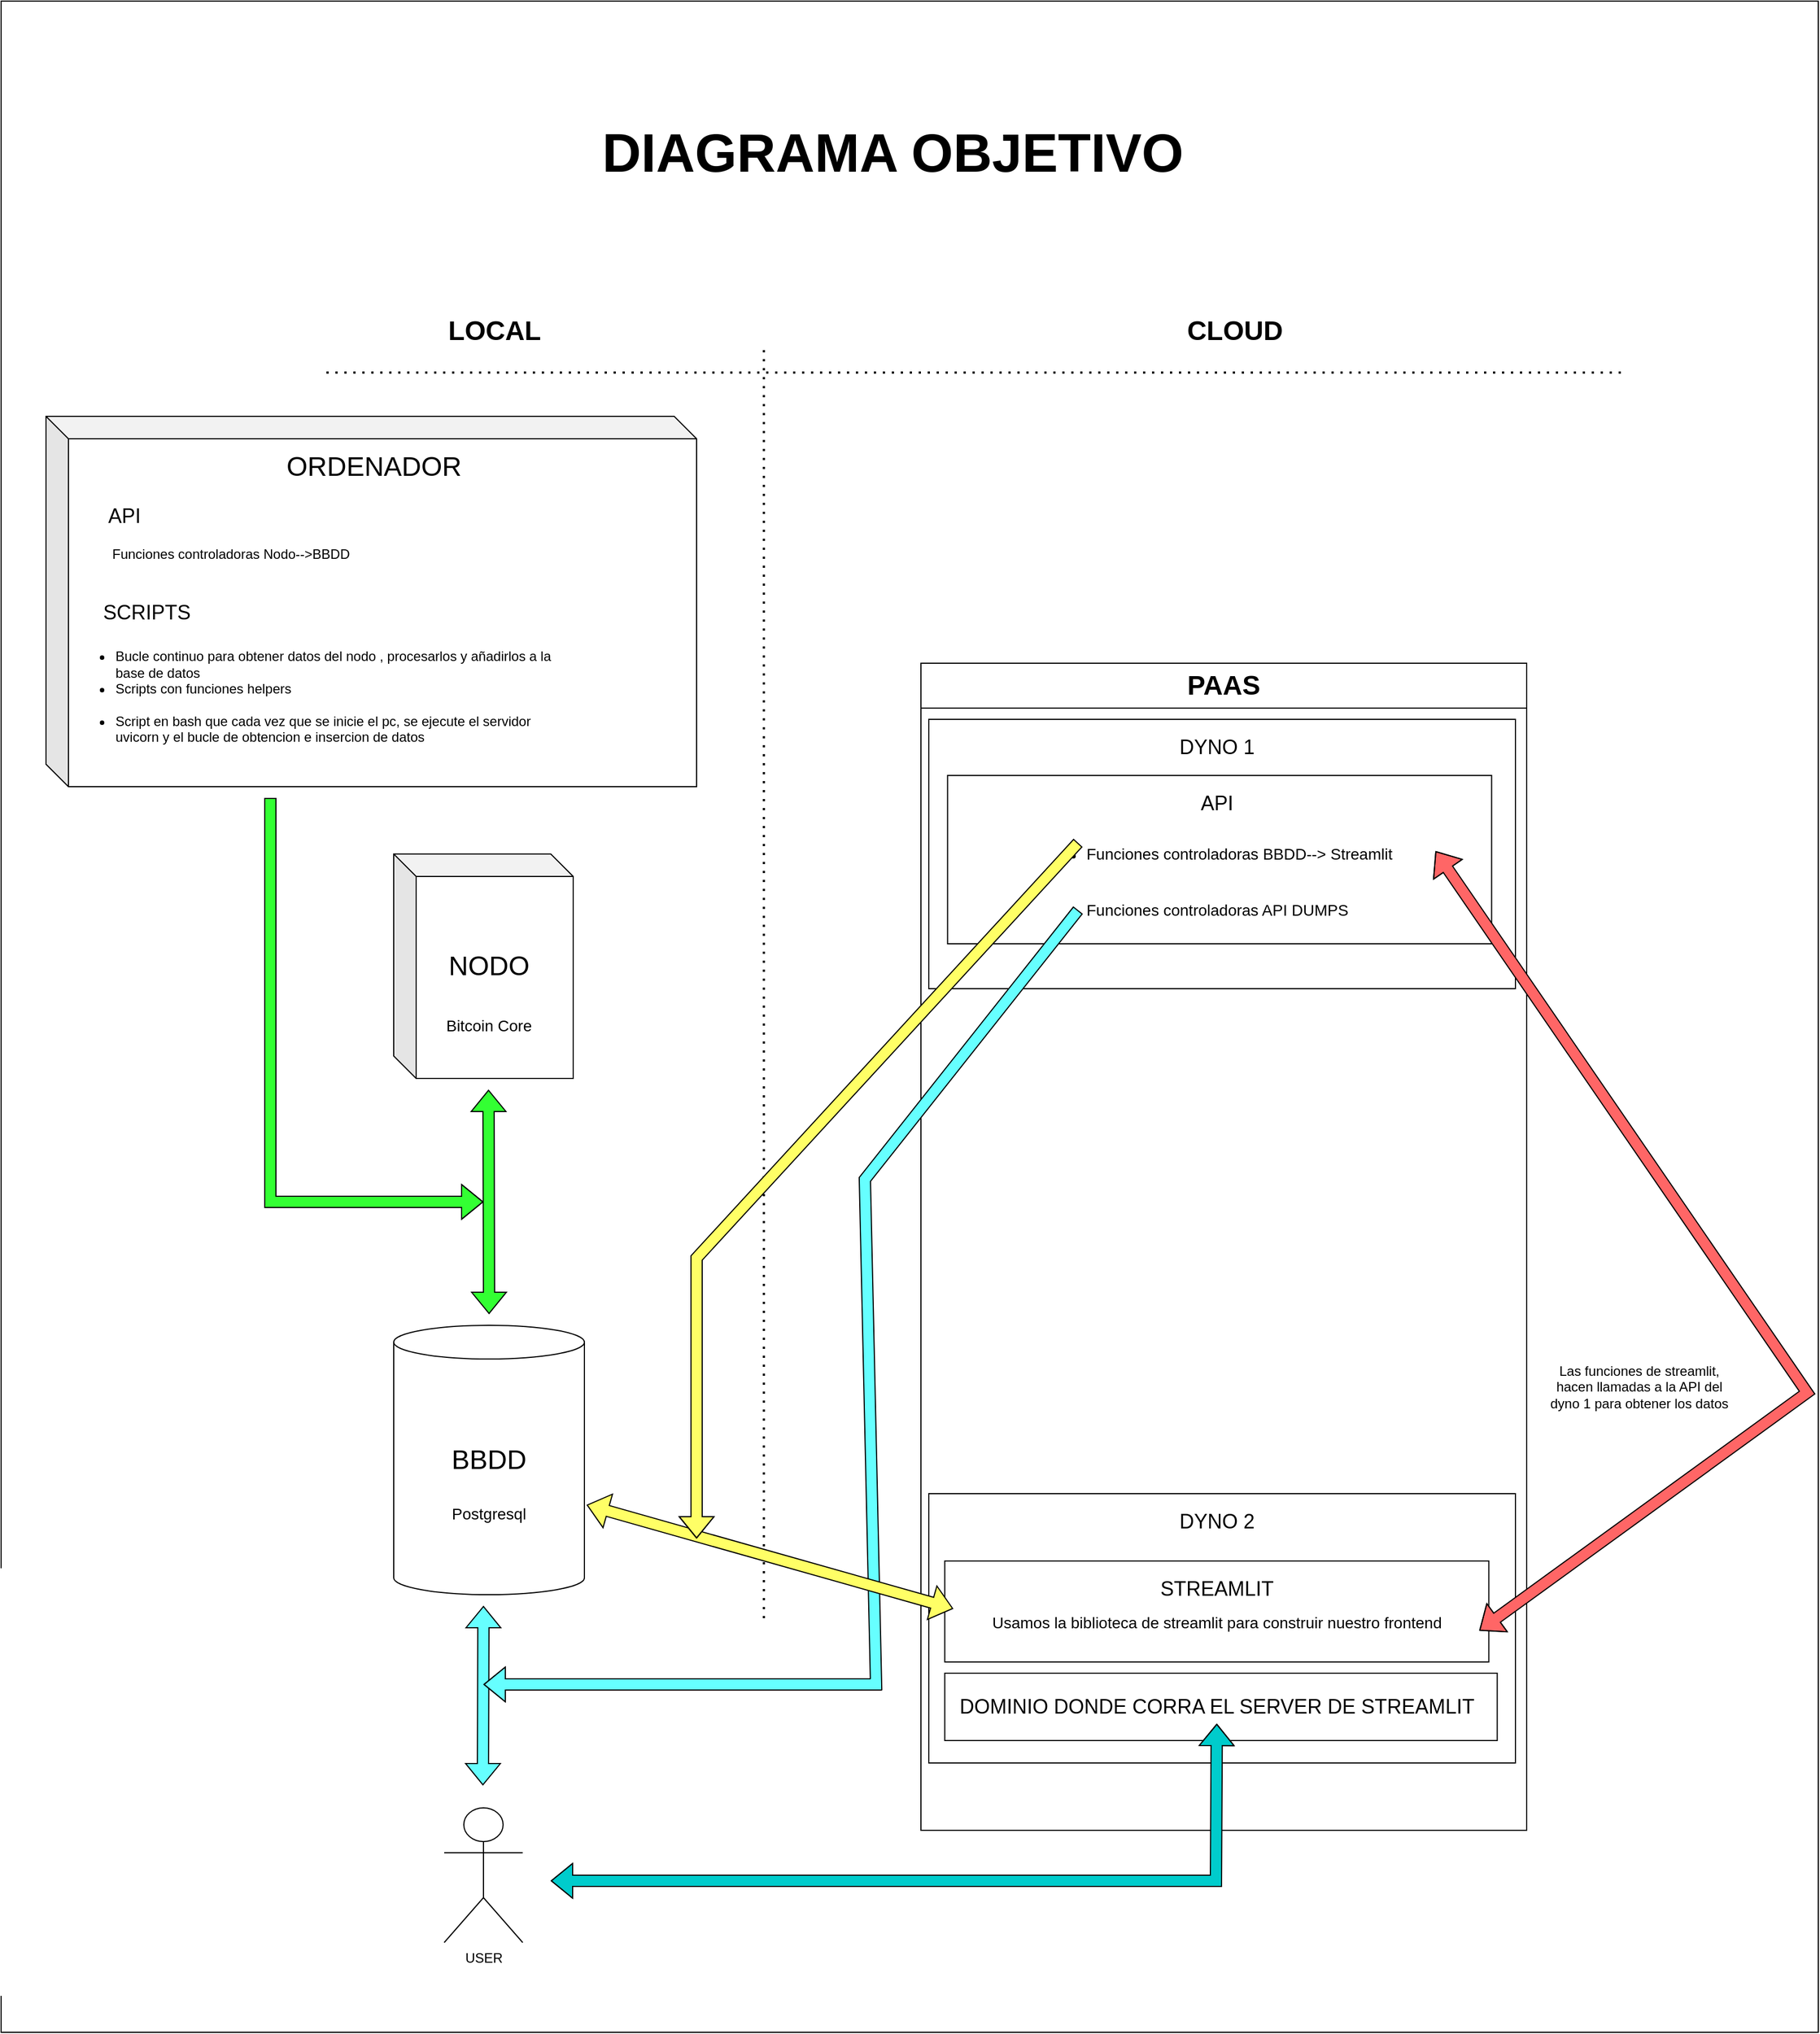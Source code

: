 <mxfile version="21.6.9" type="github">
  <diagram name="Página-1" id="vG8xQ2SYBGna7kwD-b1p">
    <mxGraphModel dx="4185" dy="3044" grid="1" gridSize="10" guides="1" tooltips="1" connect="1" arrows="1" fold="1" page="1" pageScale="1" pageWidth="827" pageHeight="1169" math="0" shadow="0">
      <root>
        <mxCell id="0" />
        <mxCell id="1" parent="0" />
        <mxCell id="fHllkxucUC9-bJpKMprw-75" value="" style="rounded=0;whiteSpace=wrap;html=1;movable=0;resizable=0;rotatable=0;deletable=0;editable=0;locked=1;connectable=0;" vertex="1" parent="1">
          <mxGeometry y="-1060" width="1620" height="1810" as="geometry" />
        </mxCell>
        <mxCell id="fHllkxucUC9-bJpKMprw-2" value="" style="endArrow=none;dashed=1;html=1;dashPattern=1 3;strokeWidth=2;rounded=0;" edge="1" parent="1">
          <mxGeometry width="50" height="50" relative="1" as="geometry">
            <mxPoint x="680" y="381" as="sourcePoint" />
            <mxPoint x="680" y="-749" as="targetPoint" />
          </mxGeometry>
        </mxCell>
        <mxCell id="fHllkxucUC9-bJpKMprw-3" value="" style="shape=cylinder3;whiteSpace=wrap;html=1;boundedLbl=1;backgroundOutline=1;size=15;" vertex="1" parent="1">
          <mxGeometry x="350" y="120" width="170" height="240" as="geometry" />
        </mxCell>
        <mxCell id="fHllkxucUC9-bJpKMprw-4" value="&lt;font style=&quot;font-size: 24px;&quot;&gt;&lt;b&gt;LOCAL&lt;/b&gt;&lt;/font&gt;" style="text;html=1;strokeColor=none;fillColor=none;align=center;verticalAlign=middle;whiteSpace=wrap;rounded=0;" vertex="1" parent="1">
          <mxGeometry x="410" y="-781" width="60" height="30" as="geometry" />
        </mxCell>
        <mxCell id="fHllkxucUC9-bJpKMprw-5" value="&lt;span style=&quot;font-size: 24px;&quot;&gt;&lt;b&gt;CLOUD&lt;/b&gt;&lt;/span&gt;" style="text;html=1;strokeColor=none;fillColor=none;align=center;verticalAlign=middle;whiteSpace=wrap;rounded=0;" vertex="1" parent="1">
          <mxGeometry x="1070" y="-781" width="60" height="30" as="geometry" />
        </mxCell>
        <mxCell id="fHllkxucUC9-bJpKMprw-6" value="&lt;font style=&quot;font-size: 24px;&quot;&gt;BBDD&lt;/font&gt;" style="text;html=1;strokeColor=none;fillColor=none;align=center;verticalAlign=middle;whiteSpace=wrap;rounded=0;" vertex="1" parent="1">
          <mxGeometry x="405" y="225" width="60" height="30" as="geometry" />
        </mxCell>
        <mxCell id="fHllkxucUC9-bJpKMprw-7" value="" style="shape=cube;whiteSpace=wrap;html=1;boundedLbl=1;backgroundOutline=1;darkOpacity=0.05;darkOpacity2=0.1;size=20;" vertex="1" parent="1">
          <mxGeometry x="350" y="-300" width="160" height="200" as="geometry" />
        </mxCell>
        <mxCell id="fHllkxucUC9-bJpKMprw-8" value="&lt;font style=&quot;font-size: 24px;&quot;&gt;NODO&lt;/font&gt;" style="text;html=1;strokeColor=none;fillColor=none;align=center;verticalAlign=middle;whiteSpace=wrap;rounded=0;" vertex="1" parent="1">
          <mxGeometry x="405" y="-215" width="60" height="30" as="geometry" />
        </mxCell>
        <mxCell id="fHllkxucUC9-bJpKMprw-9" value="&lt;font style=&quot;font-size: 24px;&quot;&gt;PAAS&lt;/font&gt;" style="swimlane;whiteSpace=wrap;html=1;startSize=40;" vertex="1" parent="1">
          <mxGeometry x="820" y="-470" width="540" height="1040" as="geometry" />
        </mxCell>
        <mxCell id="fHllkxucUC9-bJpKMprw-39" value="" style="rounded=0;whiteSpace=wrap;html=1;" vertex="1" parent="fHllkxucUC9-bJpKMprw-9">
          <mxGeometry x="7" y="50" width="523" height="240" as="geometry" />
        </mxCell>
        <mxCell id="fHllkxucUC9-bJpKMprw-35" value="" style="rounded=0;whiteSpace=wrap;html=1;" vertex="1" parent="fHllkxucUC9-bJpKMprw-9">
          <mxGeometry x="7" y="740" width="523" height="240" as="geometry" />
        </mxCell>
        <mxCell id="fHllkxucUC9-bJpKMprw-10" value="" style="rounded=0;whiteSpace=wrap;html=1;" vertex="1" parent="fHllkxucUC9-bJpKMprw-9">
          <mxGeometry x="23.75" y="100" width="485" height="150" as="geometry" />
        </mxCell>
        <mxCell id="fHllkxucUC9-bJpKMprw-11" value="" style="rounded=0;whiteSpace=wrap;html=1;" vertex="1" parent="fHllkxucUC9-bJpKMprw-9">
          <mxGeometry x="21.25" y="900" width="492.5" height="60" as="geometry" />
        </mxCell>
        <mxCell id="fHllkxucUC9-bJpKMprw-12" value="&lt;font style=&quot;font-size: 18px;&quot;&gt;API&lt;/font&gt;" style="text;html=1;strokeColor=none;fillColor=none;align=center;verticalAlign=middle;whiteSpace=wrap;rounded=0;" vertex="1" parent="fHllkxucUC9-bJpKMprw-9">
          <mxGeometry x="233.75" y="110" width="60" height="30" as="geometry" />
        </mxCell>
        <mxCell id="fHllkxucUC9-bJpKMprw-13" value="&lt;ul&gt;&lt;li style=&quot;text-align: left;&quot;&gt;&lt;font style=&quot;font-size: 14px;&quot;&gt;Funciones controladoras BBDD--&amp;gt; Streamlit&lt;br&gt;&lt;br&gt;&lt;br&gt;&lt;/font&gt;&lt;/li&gt;&lt;li style=&quot;text-align: left;&quot;&gt;&lt;font style=&quot;font-size: 14px;&quot;&gt;Funciones controladoras API DUMPS&lt;/font&gt;&lt;/li&gt;&lt;/ul&gt;" style="text;html=1;strokeColor=none;fillColor=none;align=center;verticalAlign=middle;whiteSpace=wrap;rounded=0;movable=1;resizable=1;rotatable=1;deletable=1;editable=1;locked=0;connectable=1;" vertex="1" parent="fHllkxucUC9-bJpKMprw-9">
          <mxGeometry x="68.75" y="140" width="390" height="110" as="geometry" />
        </mxCell>
        <mxCell id="fHllkxucUC9-bJpKMprw-14" style="edgeStyle=orthogonalEdgeStyle;rounded=0;orthogonalLoop=1;jettySize=auto;html=1;exitX=0.5;exitY=1;exitDx=0;exitDy=0;" edge="1" parent="fHllkxucUC9-bJpKMprw-9" source="fHllkxucUC9-bJpKMprw-13" target="fHllkxucUC9-bJpKMprw-13">
          <mxGeometry relative="1" as="geometry" />
        </mxCell>
        <mxCell id="fHllkxucUC9-bJpKMprw-18" value="" style="rounded=0;whiteSpace=wrap;html=1;" vertex="1" parent="fHllkxucUC9-bJpKMprw-9">
          <mxGeometry x="21.25" y="800" width="485" height="90" as="geometry" />
        </mxCell>
        <mxCell id="fHllkxucUC9-bJpKMprw-19" value="&lt;span style=&quot;font-size: 18px;&quot;&gt;STREAMLIT&lt;/span&gt;" style="text;html=1;strokeColor=none;fillColor=none;align=center;verticalAlign=middle;whiteSpace=wrap;rounded=0;" vertex="1" parent="fHllkxucUC9-bJpKMprw-9">
          <mxGeometry x="203.75" y="810" width="120" height="30" as="geometry" />
        </mxCell>
        <mxCell id="fHllkxucUC9-bJpKMprw-20" value="&lt;div&gt;&lt;span style=&quot;font-size: 14px;&quot;&gt;Usamos la biblioteca de streamlit para construir nuestro frontend&lt;/span&gt;&lt;/div&gt;" style="text;html=1;strokeColor=none;fillColor=none;align=center;verticalAlign=middle;whiteSpace=wrap;rounded=0;" vertex="1" parent="fHllkxucUC9-bJpKMprw-9">
          <mxGeometry x="28.75" y="830" width="470" height="50" as="geometry" />
        </mxCell>
        <mxCell id="fHllkxucUC9-bJpKMprw-21" value="&lt;span style=&quot;font-size: 18px;&quot;&gt;DOMINIO DONDE CORRA EL SERVER DE STREAMLIT&lt;/span&gt;" style="text;html=1;strokeColor=none;fillColor=none;align=center;verticalAlign=middle;whiteSpace=wrap;rounded=0;" vertex="1" parent="fHllkxucUC9-bJpKMprw-9">
          <mxGeometry x="23.75" y="915" width="480" height="30" as="geometry" />
        </mxCell>
        <mxCell id="fHllkxucUC9-bJpKMprw-37" value="&lt;span style=&quot;font-size: 18px;&quot;&gt;DYNO 2&lt;/span&gt;" style="text;html=1;strokeColor=none;fillColor=none;align=center;verticalAlign=middle;whiteSpace=wrap;rounded=0;" vertex="1" parent="fHllkxucUC9-bJpKMprw-9">
          <mxGeometry x="203.75" y="750" width="120" height="30" as="geometry" />
        </mxCell>
        <mxCell id="fHllkxucUC9-bJpKMprw-38" value="&lt;span style=&quot;font-size: 18px;&quot;&gt;DYNO 1&lt;/span&gt;" style="text;html=1;strokeColor=none;fillColor=none;align=center;verticalAlign=middle;whiteSpace=wrap;rounded=0;" vertex="1" parent="fHllkxucUC9-bJpKMprw-9">
          <mxGeometry x="203.75" y="60" width="120" height="30" as="geometry" />
        </mxCell>
        <mxCell id="fHllkxucUC9-bJpKMprw-43" value="" style="shape=flexArrow;endArrow=classic;startArrow=classic;html=1;rounded=0;exitX=0.998;exitY=0.64;exitDx=0;exitDy=0;exitPerimeter=0;entryX=1;entryY=0.25;entryDx=0;entryDy=0;fillColor=#FF6666;" edge="1" parent="fHllkxucUC9-bJpKMprw-9" source="fHllkxucUC9-bJpKMprw-20" target="fHllkxucUC9-bJpKMprw-13">
          <mxGeometry width="100" height="100" relative="1" as="geometry">
            <mxPoint x="263.25" y="750.0" as="sourcePoint" />
            <mxPoint x="263.3" y="592.01" as="targetPoint" />
            <Array as="points">
              <mxPoint x="790" y="650" />
            </Array>
          </mxGeometry>
        </mxCell>
        <mxCell id="fHllkxucUC9-bJpKMprw-22" value="&lt;span style=&quot;font-size: 14px;&quot;&gt;Bitcoin Core&lt;/span&gt;" style="text;html=1;strokeColor=none;fillColor=none;align=center;verticalAlign=middle;whiteSpace=wrap;rounded=0;" vertex="1" parent="1">
          <mxGeometry x="380" y="-160" width="110" height="25" as="geometry" />
        </mxCell>
        <mxCell id="fHllkxucUC9-bJpKMprw-23" value="&lt;span style=&quot;font-size: 14px;&quot;&gt;Postgresql&lt;/span&gt;" style="text;html=1;strokeColor=none;fillColor=none;align=center;verticalAlign=middle;whiteSpace=wrap;rounded=0;" vertex="1" parent="1">
          <mxGeometry x="380" y="275" width="110" height="25" as="geometry" />
        </mxCell>
        <mxCell id="fHllkxucUC9-bJpKMprw-24" value="" style="shape=flexArrow;endArrow=classic;startArrow=classic;html=1;rounded=0;fillColor=#33FF33;" edge="1" parent="1">
          <mxGeometry width="100" height="100" relative="1" as="geometry">
            <mxPoint x="435" y="110" as="sourcePoint" />
            <mxPoint x="434.5" y="-90" as="targetPoint" />
          </mxGeometry>
        </mxCell>
        <mxCell id="fHllkxucUC9-bJpKMprw-27" value="USER" style="shape=umlActor;verticalLabelPosition=bottom;verticalAlign=top;html=1;outlineConnect=0;" vertex="1" parent="1">
          <mxGeometry x="395" y="550" width="70" height="120" as="geometry" />
        </mxCell>
        <mxCell id="fHllkxucUC9-bJpKMprw-28" value="" style="shape=flexArrow;endArrow=classic;startArrow=classic;html=1;rounded=0;fillColor=#66FFFF;" edge="1" parent="1">
          <mxGeometry width="100" height="100" relative="1" as="geometry">
            <mxPoint x="429.5" y="530" as="sourcePoint" />
            <mxPoint x="430" y="370" as="targetPoint" />
          </mxGeometry>
        </mxCell>
        <mxCell id="fHllkxucUC9-bJpKMprw-29" value="" style="endArrow=none;dashed=1;html=1;dashPattern=1 3;strokeWidth=2;rounded=0;" edge="1" parent="1">
          <mxGeometry width="50" height="50" relative="1" as="geometry">
            <mxPoint x="290" y="-729" as="sourcePoint" />
            <mxPoint x="1450" y="-729" as="targetPoint" />
          </mxGeometry>
        </mxCell>
        <mxCell id="fHllkxucUC9-bJpKMprw-30" value="" style="shape=flexArrow;endArrow=classic;startArrow=classic;html=1;rounded=0;fillColor=#00CCCC;entryX=0.5;entryY=1;entryDx=0;entryDy=0;" edge="1" parent="1" target="fHllkxucUC9-bJpKMprw-21">
          <mxGeometry width="100" height="100" relative="1" as="geometry">
            <mxPoint x="490" y="615" as="sourcePoint" />
            <mxPoint x="1083" y="385" as="targetPoint" />
            <Array as="points">
              <mxPoint x="1083" y="615" />
            </Array>
          </mxGeometry>
        </mxCell>
        <mxCell id="fHllkxucUC9-bJpKMprw-31" value="" style="shape=flexArrow;endArrow=classic;html=1;rounded=0;fillColor=#66FFFF;exitX=0.183;exitY=0.727;exitDx=0;exitDy=0;exitPerimeter=0;" edge="1" parent="1" source="fHllkxucUC9-bJpKMprw-13">
          <mxGeometry width="50" height="50" relative="1" as="geometry">
            <mxPoint x="780" as="sourcePoint" />
            <mxPoint x="430" y="440" as="targetPoint" />
            <Array as="points">
              <mxPoint x="770" y="-10" />
              <mxPoint x="780" y="440" />
            </Array>
          </mxGeometry>
        </mxCell>
        <mxCell id="fHllkxucUC9-bJpKMprw-32" value="" style="shape=flexArrow;endArrow=classic;startArrow=classic;html=1;rounded=0;entryX=0;entryY=0.25;entryDx=0;entryDy=0;fillColor=#FFFF66;exitX=1.012;exitY=0.667;exitDx=0;exitDy=0;exitPerimeter=0;" edge="1" parent="1" source="fHllkxucUC9-bJpKMprw-3" target="fHllkxucUC9-bJpKMprw-20">
          <mxGeometry width="100" height="100" relative="1" as="geometry">
            <mxPoint x="520" y="230" as="sourcePoint" />
            <mxPoint x="620" y="130" as="targetPoint" />
          </mxGeometry>
        </mxCell>
        <mxCell id="fHllkxucUC9-bJpKMprw-33" value="&lt;font style=&quot;font-size: 48px;&quot;&gt;&lt;b style=&quot;&quot;&gt;DIAGRAMA OBJETIVO&lt;/b&gt;&lt;/font&gt;" style="text;html=1;strokeColor=none;fillColor=none;align=center;verticalAlign=middle;whiteSpace=wrap;rounded=0;" vertex="1" parent="1">
          <mxGeometry x="465" y="-940" width="660" height="30" as="geometry" />
        </mxCell>
        <mxCell id="fHllkxucUC9-bJpKMprw-62" value="Las funciones de streamlit, hacen llamadas a la API del dyno 1 para obtener los datos" style="text;html=1;strokeColor=none;fillColor=none;align=center;verticalAlign=middle;whiteSpace=wrap;rounded=0;" vertex="1" parent="1">
          <mxGeometry x="1380" y="160" width="161.25" height="30" as="geometry" />
        </mxCell>
        <mxCell id="fHllkxucUC9-bJpKMprw-63" value="" style="shape=cube;whiteSpace=wrap;html=1;boundedLbl=1;backgroundOutline=1;darkOpacity=0.05;darkOpacity2=0.1;" vertex="1" parent="1">
          <mxGeometry x="40" y="-690" width="580" height="330" as="geometry" />
        </mxCell>
        <mxCell id="fHllkxucUC9-bJpKMprw-64" value="&lt;span style=&quot;font-size: 24px;&quot;&gt;ORDENADOR&lt;/span&gt;" style="text;html=1;strokeColor=none;fillColor=none;align=center;verticalAlign=middle;whiteSpace=wrap;rounded=0;" vertex="1" parent="1">
          <mxGeometry x="260" y="-660" width="145" height="30" as="geometry" />
        </mxCell>
        <mxCell id="fHllkxucUC9-bJpKMprw-65" style="edgeStyle=orthogonalEdgeStyle;rounded=0;orthogonalLoop=1;jettySize=auto;html=1;exitX=0.5;exitY=1;exitDx=0;exitDy=0;" edge="1" parent="1" source="fHllkxucUC9-bJpKMprw-64" target="fHllkxucUC9-bJpKMprw-64">
          <mxGeometry relative="1" as="geometry" />
        </mxCell>
        <mxCell id="fHllkxucUC9-bJpKMprw-69" value="Funciones controladoras Nodo--&amp;gt;BBDD" style="text;html=1;strokeColor=none;fillColor=none;align=center;verticalAlign=middle;whiteSpace=wrap;rounded=0;" vertex="1" parent="1">
          <mxGeometry x="80" y="-582" width="250" height="30" as="geometry" />
        </mxCell>
        <mxCell id="fHllkxucUC9-bJpKMprw-70" value="&lt;font style=&quot;font-size: 18px;&quot;&gt;API&lt;/font&gt;" style="text;html=1;strokeColor=none;fillColor=none;align=center;verticalAlign=middle;whiteSpace=wrap;rounded=0;" vertex="1" parent="1">
          <mxGeometry x="80" y="-616" width="60" height="30" as="geometry" />
        </mxCell>
        <mxCell id="fHllkxucUC9-bJpKMprw-71" value="" style="shape=flexArrow;endArrow=classic;html=1;rounded=0;fillColor=#33FF33;" edge="1" parent="1">
          <mxGeometry width="50" height="50" relative="1" as="geometry">
            <mxPoint x="240" y="-350" as="sourcePoint" />
            <mxPoint x="430" y="10" as="targetPoint" />
            <Array as="points">
              <mxPoint x="240" y="-190" />
              <mxPoint x="240" y="10" />
            </Array>
          </mxGeometry>
        </mxCell>
        <mxCell id="fHllkxucUC9-bJpKMprw-72" value="&lt;ul&gt;&lt;li&gt;&lt;font style=&quot;font-size: 12px;&quot;&gt;Bucle continuo para obtener datos del nodo , procesarlos y añadirlos a la base de datos&lt;/font&gt;&lt;/li&gt;&lt;li style=&quot;border-color: var(--border-color); text-align: left;&quot;&gt;&lt;font style=&quot;font-size: 12px;&quot;&gt;Scripts con funciones helpers&lt;br style=&quot;border-color: var(--border-color);&quot;&gt;&lt;br style=&quot;border-color: var(--border-color);&quot;&gt;&lt;/font&gt;&lt;/li&gt;&lt;li style=&quot;border-color: var(--border-color); text-align: left;&quot;&gt;&lt;span style=&quot;border-color: var(--border-color);&quot;&gt;&lt;font style=&quot;font-size: 12px;&quot;&gt;Script en bash que cada vez que se inicie el pc, se ejecute el servidor uvicorn y el bucle de obtencion e insercion de datos&amp;nbsp;&lt;/font&gt;&lt;/span&gt;&lt;/li&gt;&lt;/ul&gt;" style="text;html=1;strokeColor=none;fillColor=none;align=left;verticalAlign=middle;whiteSpace=wrap;rounded=0;" vertex="1" parent="1">
          <mxGeometry x="60" y="-490" width="440" height="100" as="geometry" />
        </mxCell>
        <mxCell id="fHllkxucUC9-bJpKMprw-73" value="&lt;font style=&quot;font-size: 18px;&quot;&gt;SCRIPTS&lt;/font&gt;" style="text;html=1;strokeColor=none;fillColor=none;align=center;verticalAlign=middle;whiteSpace=wrap;rounded=0;" vertex="1" parent="1">
          <mxGeometry x="100" y="-530" width="60" height="30" as="geometry" />
        </mxCell>
        <mxCell id="fHllkxucUC9-bJpKMprw-26" value="" style="shape=flexArrow;endArrow=classic;html=1;rounded=0;fillColor=#FFFF66;exitX=0.183;exitY=0.182;exitDx=0;exitDy=0;exitPerimeter=0;" edge="1" parent="1" source="fHllkxucUC9-bJpKMprw-13">
          <mxGeometry width="50" height="50" relative="1" as="geometry">
            <mxPoint x="890" y="-240" as="sourcePoint" />
            <mxPoint x="620" y="310" as="targetPoint" />
            <Array as="points">
              <mxPoint x="620" y="60" />
            </Array>
          </mxGeometry>
        </mxCell>
      </root>
    </mxGraphModel>
  </diagram>
</mxfile>
